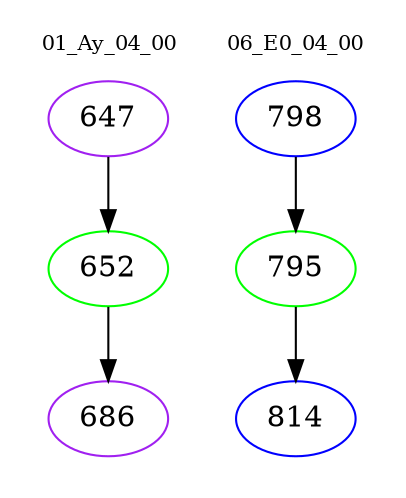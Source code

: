 digraph{
subgraph cluster_0 {
color = white
label = "01_Ay_04_00";
fontsize=10;
T0_647 [label="647", color="purple"]
T0_647 -> T0_652 [color="black"]
T0_652 [label="652", color="green"]
T0_652 -> T0_686 [color="black"]
T0_686 [label="686", color="purple"]
}
subgraph cluster_1 {
color = white
label = "06_E0_04_00";
fontsize=10;
T1_798 [label="798", color="blue"]
T1_798 -> T1_795 [color="black"]
T1_795 [label="795", color="green"]
T1_795 -> T1_814 [color="black"]
T1_814 [label="814", color="blue"]
}
}

